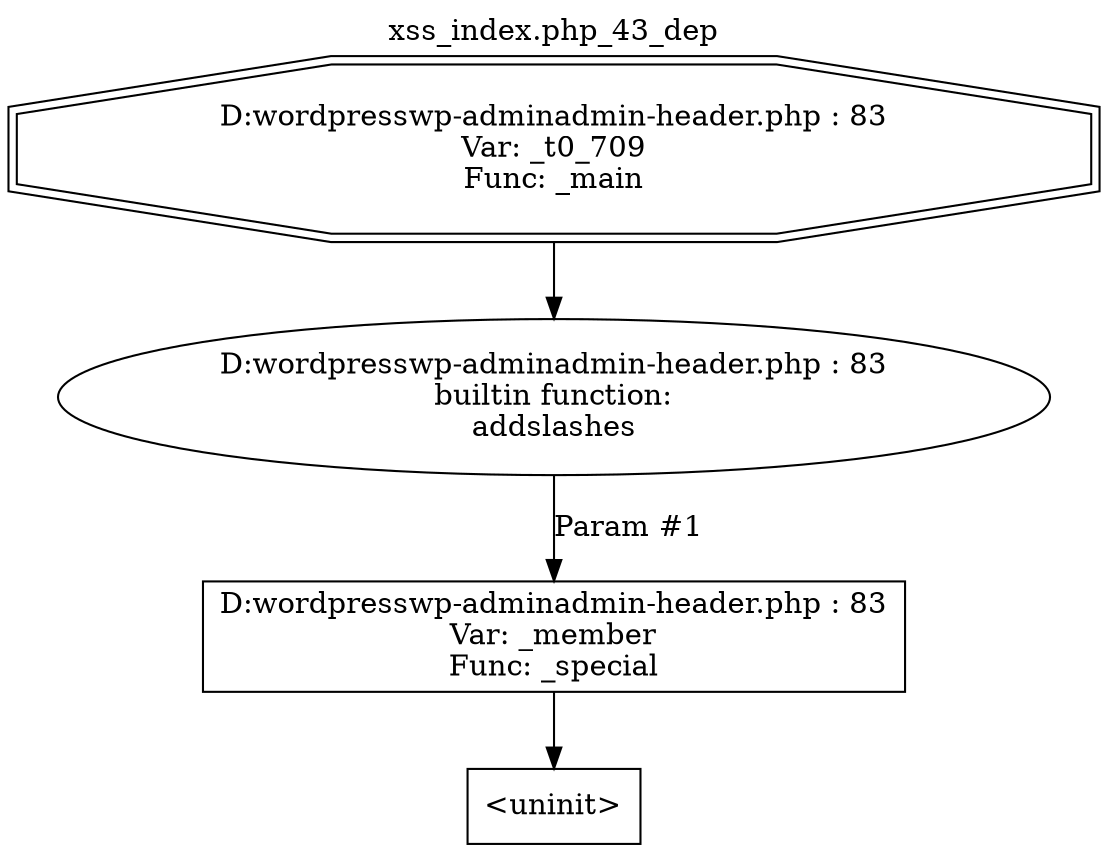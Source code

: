 digraph cfg {
  label="xss_index.php_43_dep";
  labelloc=t;
  n1 [shape=doubleoctagon, label="D:\wordpress\wp-admin\admin-header.php : 83\nVar: _t0_709\nFunc: _main\n"];
  n2 [shape=ellipse, label="D:\wordpress\wp-admin\admin-header.php : 83\nbuiltin function:\naddslashes\n"];
  n3 [shape=box, label="D:\wordpress\wp-admin\admin-header.php : 83\nVar: _member\nFunc: _special\n"];
  n4 [shape=box, label="<uninit>"];
  n1 -> n2;
  n3 -> n4;
  n2 -> n3[label="Param #1"];
}
